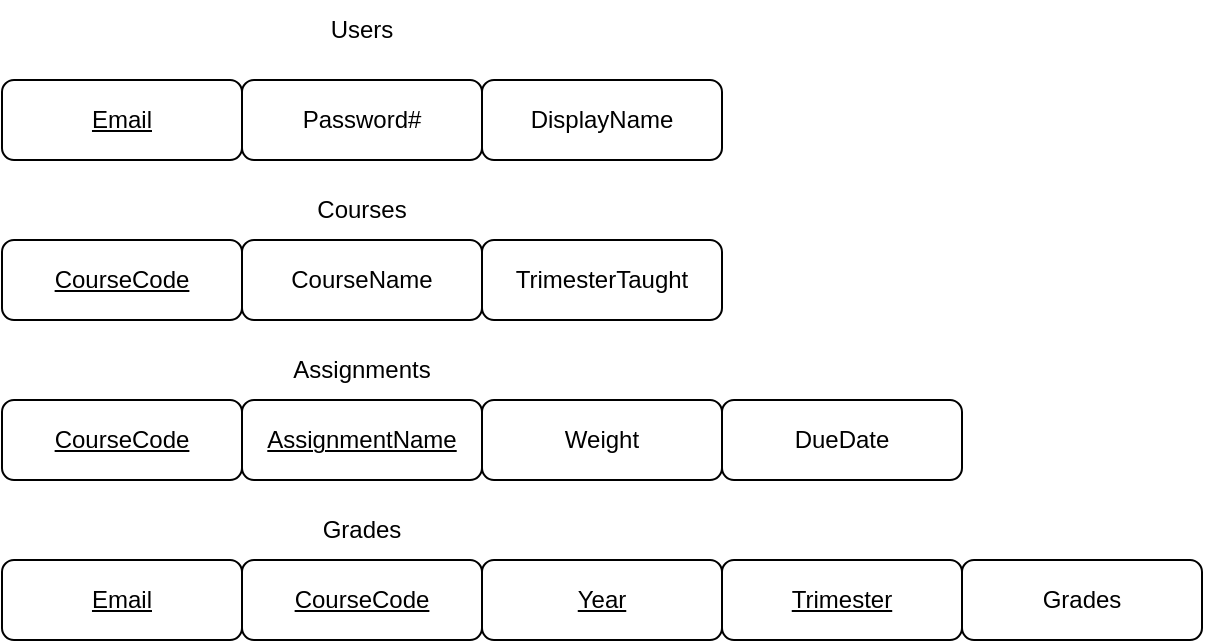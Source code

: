 <mxfile>
    <diagram id="7qv9ddlxEfmfLy0m1Q2l" name="Page-1">
        <mxGraphModel dx="783" dy="552" grid="1" gridSize="10" guides="1" tooltips="1" connect="1" arrows="1" fold="1" page="1" pageScale="1" pageWidth="850" pageHeight="1100" math="0" shadow="0">
            <root>
                <mxCell id="0"/>
                <mxCell id="1" parent="0"/>
                <mxCell id="4" value="" style="group" vertex="1" connectable="0" parent="1">
                    <mxGeometry x="80" y="120" width="120" height="40" as="geometry"/>
                </mxCell>
                <mxCell id="2" value="" style="rounded=1;whiteSpace=wrap;html=1;" vertex="1" parent="4">
                    <mxGeometry width="120" height="40" as="geometry"/>
                </mxCell>
                <mxCell id="3" value="&lt;u&gt;Email&lt;/u&gt;" style="text;html=1;strokeColor=none;fillColor=none;align=center;verticalAlign=middle;whiteSpace=wrap;rounded=0;" vertex="1" parent="4">
                    <mxGeometry width="120" height="40" as="geometry"/>
                </mxCell>
                <mxCell id="5" value="" style="group" vertex="1" connectable="0" parent="1">
                    <mxGeometry x="200" y="120" width="120" height="40" as="geometry"/>
                </mxCell>
                <mxCell id="6" value="" style="rounded=1;whiteSpace=wrap;html=1;" vertex="1" parent="5">
                    <mxGeometry width="120" height="40" as="geometry"/>
                </mxCell>
                <mxCell id="7" value="Password#" style="text;html=1;strokeColor=none;fillColor=none;align=center;verticalAlign=middle;whiteSpace=wrap;rounded=0;" vertex="1" parent="5">
                    <mxGeometry width="120" height="40" as="geometry"/>
                </mxCell>
                <mxCell id="8" value="" style="group" vertex="1" connectable="0" parent="1">
                    <mxGeometry x="320" y="120" width="120" height="40" as="geometry"/>
                </mxCell>
                <mxCell id="9" value="" style="rounded=1;whiteSpace=wrap;html=1;" vertex="1" parent="8">
                    <mxGeometry width="120" height="40" as="geometry"/>
                </mxCell>
                <mxCell id="10" value="DisplayName" style="text;html=1;strokeColor=none;fillColor=none;align=center;verticalAlign=middle;whiteSpace=wrap;rounded=0;" vertex="1" parent="8">
                    <mxGeometry width="120" height="40" as="geometry"/>
                </mxCell>
                <mxCell id="11" value="Users" style="text;html=1;strokeColor=none;fillColor=none;align=center;verticalAlign=middle;whiteSpace=wrap;rounded=0;" vertex="1" parent="1">
                    <mxGeometry x="230" y="80" width="60" height="30" as="geometry"/>
                </mxCell>
                <mxCell id="12" value="" style="group" vertex="1" connectable="0" parent="1">
                    <mxGeometry x="80" y="200" width="120" height="40" as="geometry"/>
                </mxCell>
                <mxCell id="13" value="" style="rounded=1;whiteSpace=wrap;html=1;" vertex="1" parent="12">
                    <mxGeometry width="120" height="40" as="geometry"/>
                </mxCell>
                <mxCell id="14" value="&lt;u&gt;CourseCode&lt;/u&gt;" style="text;html=1;strokeColor=none;fillColor=none;align=center;verticalAlign=middle;whiteSpace=wrap;rounded=0;" vertex="1" parent="12">
                    <mxGeometry width="120" height="40" as="geometry"/>
                </mxCell>
                <mxCell id="15" value="Courses" style="text;html=1;strokeColor=none;fillColor=none;align=center;verticalAlign=middle;whiteSpace=wrap;rounded=0;" vertex="1" parent="1">
                    <mxGeometry x="230" y="170" width="60" height="30" as="geometry"/>
                </mxCell>
                <mxCell id="16" value="" style="group" vertex="1" connectable="0" parent="1">
                    <mxGeometry x="200" y="280" width="120" height="40" as="geometry"/>
                </mxCell>
                <mxCell id="17" value="" style="rounded=1;whiteSpace=wrap;html=1;" vertex="1" parent="16">
                    <mxGeometry width="120" height="40" as="geometry"/>
                </mxCell>
                <mxCell id="18" value="&lt;u&gt;AssignmentName&lt;/u&gt;" style="text;html=1;strokeColor=none;fillColor=none;align=center;verticalAlign=middle;whiteSpace=wrap;rounded=0;" vertex="1" parent="16">
                    <mxGeometry width="120" height="40" as="geometry"/>
                </mxCell>
                <mxCell id="19" value="" style="group" vertex="1" connectable="0" parent="1">
                    <mxGeometry x="320" y="280" width="120" height="40" as="geometry"/>
                </mxCell>
                <mxCell id="20" value="" style="rounded=1;whiteSpace=wrap;html=1;" vertex="1" parent="19">
                    <mxGeometry width="120" height="40" as="geometry"/>
                </mxCell>
                <mxCell id="21" value="Weight" style="text;html=1;strokeColor=none;fillColor=none;align=center;verticalAlign=middle;whiteSpace=wrap;rounded=0;" vertex="1" parent="19">
                    <mxGeometry width="120" height="40" as="geometry"/>
                </mxCell>
                <mxCell id="22" value="" style="group" vertex="1" connectable="0" parent="1">
                    <mxGeometry x="440" y="280" width="120" height="40" as="geometry"/>
                </mxCell>
                <mxCell id="23" value="" style="rounded=1;whiteSpace=wrap;html=1;" vertex="1" parent="22">
                    <mxGeometry width="120" height="40" as="geometry"/>
                </mxCell>
                <mxCell id="24" value="DueDate" style="text;html=1;strokeColor=none;fillColor=none;align=center;verticalAlign=middle;whiteSpace=wrap;rounded=0;" vertex="1" parent="22">
                    <mxGeometry width="120" height="40" as="geometry"/>
                </mxCell>
                <mxCell id="25" value="" style="group" vertex="1" connectable="0" parent="1">
                    <mxGeometry x="200" y="200" width="120" height="40" as="geometry"/>
                </mxCell>
                <mxCell id="26" value="" style="rounded=1;whiteSpace=wrap;html=1;" vertex="1" parent="25">
                    <mxGeometry width="120" height="40" as="geometry"/>
                </mxCell>
                <mxCell id="27" value="CourseName" style="text;html=1;strokeColor=none;fillColor=none;align=center;verticalAlign=middle;whiteSpace=wrap;rounded=0;" vertex="1" parent="25">
                    <mxGeometry width="120" height="40" as="geometry"/>
                </mxCell>
                <mxCell id="28" value="" style="group" vertex="1" connectable="0" parent="1">
                    <mxGeometry x="320" y="200" width="120" height="40" as="geometry"/>
                </mxCell>
                <mxCell id="29" value="" style="rounded=1;whiteSpace=wrap;html=1;" vertex="1" parent="28">
                    <mxGeometry width="120" height="40" as="geometry"/>
                </mxCell>
                <mxCell id="30" value="TrimesterTaught" style="text;html=1;strokeColor=none;fillColor=none;align=center;verticalAlign=middle;whiteSpace=wrap;rounded=0;" vertex="1" parent="28">
                    <mxGeometry width="120" height="40" as="geometry"/>
                </mxCell>
                <mxCell id="34" value="" style="group" vertex="1" connectable="0" parent="1">
                    <mxGeometry x="80" y="280" width="120" height="40" as="geometry"/>
                </mxCell>
                <mxCell id="35" value="" style="rounded=1;whiteSpace=wrap;html=1;" vertex="1" parent="34">
                    <mxGeometry width="120" height="40" as="geometry"/>
                </mxCell>
                <mxCell id="36" value="&lt;u&gt;CourseCode&lt;/u&gt;" style="text;html=1;strokeColor=none;fillColor=none;align=center;verticalAlign=middle;whiteSpace=wrap;rounded=0;" vertex="1" parent="34">
                    <mxGeometry width="120" height="40" as="geometry"/>
                </mxCell>
                <mxCell id="37" value="Assignments" style="text;html=1;strokeColor=none;fillColor=none;align=center;verticalAlign=middle;whiteSpace=wrap;rounded=0;" vertex="1" parent="1">
                    <mxGeometry x="230" y="250" width="60" height="30" as="geometry"/>
                </mxCell>
                <mxCell id="38" value="" style="group" vertex="1" connectable="0" parent="1">
                    <mxGeometry x="80" y="360" width="120" height="40" as="geometry"/>
                </mxCell>
                <mxCell id="39" value="" style="rounded=1;whiteSpace=wrap;html=1;" vertex="1" parent="38">
                    <mxGeometry width="120" height="40" as="geometry"/>
                </mxCell>
                <mxCell id="40" value="&lt;u&gt;Email&lt;/u&gt;" style="text;html=1;strokeColor=none;fillColor=none;align=center;verticalAlign=middle;whiteSpace=wrap;rounded=0;" vertex="1" parent="38">
                    <mxGeometry width="120" height="40" as="geometry"/>
                </mxCell>
                <mxCell id="41" value="" style="group" vertex="1" connectable="0" parent="1">
                    <mxGeometry x="200" y="360" width="120" height="40" as="geometry"/>
                </mxCell>
                <mxCell id="42" value="" style="rounded=1;whiteSpace=wrap;html=1;" vertex="1" parent="41">
                    <mxGeometry width="120" height="40" as="geometry"/>
                </mxCell>
                <mxCell id="43" value="&lt;u&gt;CourseCode&lt;/u&gt;" style="text;html=1;strokeColor=none;fillColor=none;align=center;verticalAlign=middle;whiteSpace=wrap;rounded=0;" vertex="1" parent="41">
                    <mxGeometry width="120" height="40" as="geometry"/>
                </mxCell>
                <mxCell id="44" value="" style="group" vertex="1" connectable="0" parent="1">
                    <mxGeometry x="440" y="360" width="120" height="40" as="geometry"/>
                </mxCell>
                <mxCell id="45" value="" style="rounded=1;whiteSpace=wrap;html=1;" vertex="1" parent="44">
                    <mxGeometry width="120" height="40" as="geometry"/>
                </mxCell>
                <mxCell id="46" value="&lt;u&gt;Trimester&lt;/u&gt;" style="text;html=1;strokeColor=none;fillColor=none;align=center;verticalAlign=middle;whiteSpace=wrap;rounded=0;" vertex="1" parent="44">
                    <mxGeometry width="120" height="40" as="geometry"/>
                </mxCell>
                <mxCell id="47" value="" style="group" vertex="1" connectable="0" parent="1">
                    <mxGeometry x="320" y="360" width="120" height="40" as="geometry"/>
                </mxCell>
                <mxCell id="48" value="" style="rounded=1;whiteSpace=wrap;html=1;" vertex="1" parent="47">
                    <mxGeometry width="120" height="40" as="geometry"/>
                </mxCell>
                <mxCell id="49" value="&lt;u&gt;Year&lt;/u&gt;" style="text;html=1;strokeColor=none;fillColor=none;align=center;verticalAlign=middle;whiteSpace=wrap;rounded=0;" vertex="1" parent="47">
                    <mxGeometry width="120" height="40" as="geometry"/>
                </mxCell>
                <mxCell id="51" value="" style="group" vertex="1" connectable="0" parent="1">
                    <mxGeometry x="560" y="360" width="120" height="40" as="geometry"/>
                </mxCell>
                <mxCell id="52" value="" style="rounded=1;whiteSpace=wrap;html=1;" vertex="1" parent="51">
                    <mxGeometry width="120" height="40" as="geometry"/>
                </mxCell>
                <mxCell id="53" value="Grades" style="text;html=1;strokeColor=none;fillColor=none;align=center;verticalAlign=middle;whiteSpace=wrap;rounded=0;" vertex="1" parent="51">
                    <mxGeometry width="120" height="40" as="geometry"/>
                </mxCell>
                <mxCell id="57" value="Grades" style="text;html=1;strokeColor=none;fillColor=none;align=center;verticalAlign=middle;whiteSpace=wrap;rounded=0;" vertex="1" parent="1">
                    <mxGeometry x="230" y="330" width="60" height="30" as="geometry"/>
                </mxCell>
            </root>
        </mxGraphModel>
    </diagram>
</mxfile>